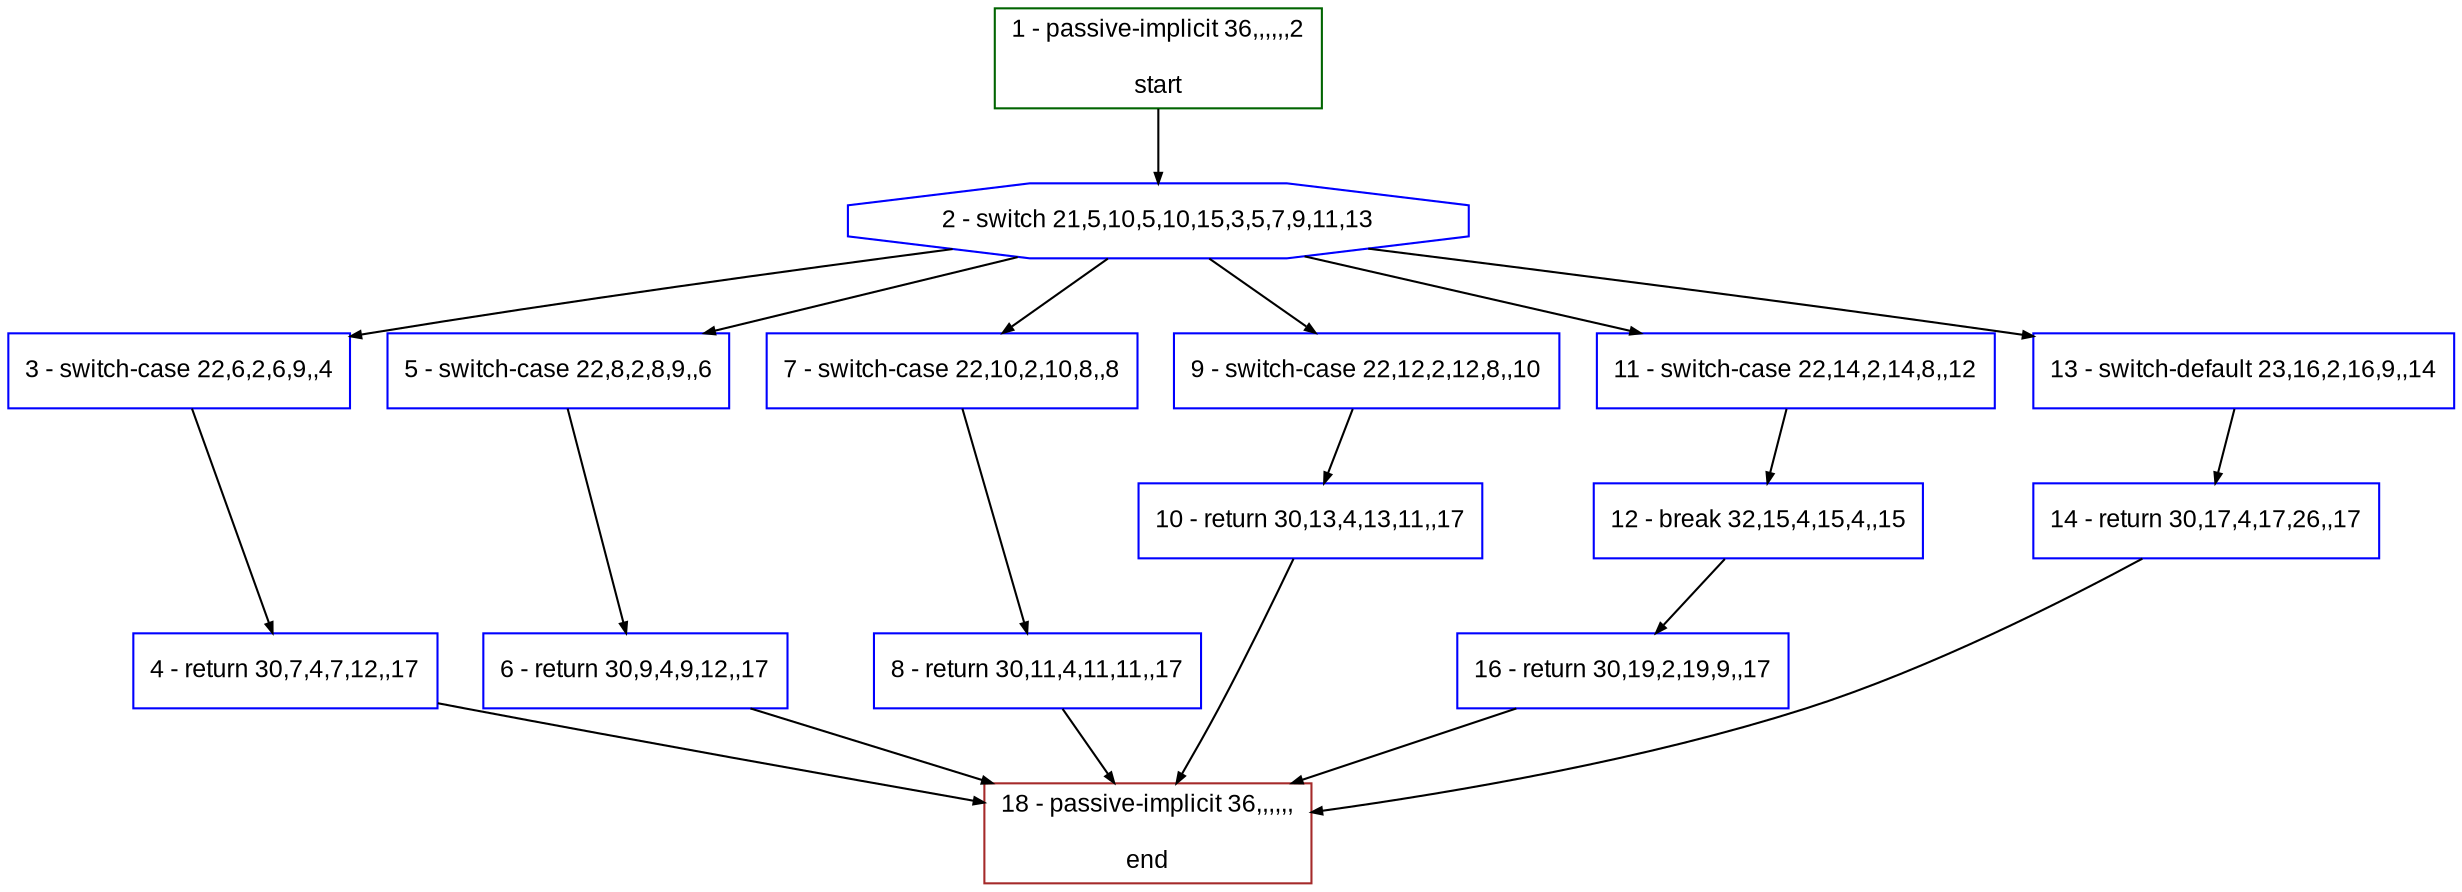 digraph "" {
  graph [bgcolor="white", fillcolor="#FFFFCC", pack="true", packmode="clust", fontname="Arial", label="", fontsize="12", compound="true", style="rounded,filled"];
  node [node_initialized="no", fillcolor="white", fontname="Arial", label="", color="grey", fontsize="12", fixedsize="false", compound="true", shape="rectangle", style="filled"];
  edge [arrowtail="none", lhead="", fontcolor="black", fontname="Arial", label="", color="black", fontsize="12", arrowhead="normal", arrowsize="0.5", compound="true", ltail="", dir="forward"];
  __N1 [fillcolor="#ffffff", label="2 - switch 21,5,10,5,10,15,3,5,7,9,11,13", color="#0000ff", shape="octagon", style="filled"];
  __N2 [fillcolor="#ffffff", label="1 - passive-implicit 36,,,,,,2\n\nstart", color="#006400", shape="box", style="filled"];
  __N3 [fillcolor="#ffffff", label="3 - switch-case 22,6,2,6,9,,4", color="#0000ff", shape="box", style="filled"];
  __N4 [fillcolor="#ffffff", label="5 - switch-case 22,8,2,8,9,,6", color="#0000ff", shape="box", style="filled"];
  __N5 [fillcolor="#ffffff", label="7 - switch-case 22,10,2,10,8,,8", color="#0000ff", shape="box", style="filled"];
  __N6 [fillcolor="#ffffff", label="9 - switch-case 22,12,2,12,8,,10", color="#0000ff", shape="box", style="filled"];
  __N7 [fillcolor="#ffffff", label="11 - switch-case 22,14,2,14,8,,12", color="#0000ff", shape="box", style="filled"];
  __N8 [fillcolor="#ffffff", label="13 - switch-default 23,16,2,16,9,,14", color="#0000ff", shape="box", style="filled"];
  __N9 [fillcolor="#ffffff", label="4 - return 30,7,4,7,12,,17", color="#0000ff", shape="box", style="filled"];
  __N10 [fillcolor="#ffffff", label="18 - passive-implicit 36,,,,,,\n\nend", color="#a52a2a", shape="box", style="filled"];
  __N11 [fillcolor="#ffffff", label="6 - return 30,9,4,9,12,,17", color="#0000ff", shape="box", style="filled"];
  __N12 [fillcolor="#ffffff", label="8 - return 30,11,4,11,11,,17", color="#0000ff", shape="box", style="filled"];
  __N13 [fillcolor="#ffffff", label="10 - return 30,13,4,13,11,,17", color="#0000ff", shape="box", style="filled"];
  __N14 [fillcolor="#ffffff", label="12 - break 32,15,4,15,4,,15", color="#0000ff", shape="box", style="filled"];
  __N15 [fillcolor="#ffffff", label="16 - return 30,19,2,19,9,,17", color="#0000ff", shape="box", style="filled"];
  __N16 [fillcolor="#ffffff", label="14 - return 30,17,4,17,26,,17", color="#0000ff", shape="box", style="filled"];
  __N2 -> __N1 [arrowtail="none", color="#000000", label="", arrowhead="normal", dir="forward"];
  __N1 -> __N3 [arrowtail="none", color="#000000", label="", arrowhead="normal", dir="forward"];
  __N1 -> __N4 [arrowtail="none", color="#000000", label="", arrowhead="normal", dir="forward"];
  __N1 -> __N5 [arrowtail="none", color="#000000", label="", arrowhead="normal", dir="forward"];
  __N1 -> __N6 [arrowtail="none", color="#000000", label="", arrowhead="normal", dir="forward"];
  __N1 -> __N7 [arrowtail="none", color="#000000", label="", arrowhead="normal", dir="forward"];
  __N1 -> __N8 [arrowtail="none", color="#000000", label="", arrowhead="normal", dir="forward"];
  __N3 -> __N9 [arrowtail="none", color="#000000", label="", arrowhead="normal", dir="forward"];
  __N9 -> __N10 [arrowtail="none", color="#000000", label="", arrowhead="normal", dir="forward"];
  __N4 -> __N11 [arrowtail="none", color="#000000", label="", arrowhead="normal", dir="forward"];
  __N11 -> __N10 [arrowtail="none", color="#000000", label="", arrowhead="normal", dir="forward"];
  __N5 -> __N12 [arrowtail="none", color="#000000", label="", arrowhead="normal", dir="forward"];
  __N12 -> __N10 [arrowtail="none", color="#000000", label="", arrowhead="normal", dir="forward"];
  __N6 -> __N13 [arrowtail="none", color="#000000", label="", arrowhead="normal", dir="forward"];
  __N13 -> __N10 [arrowtail="none", color="#000000", label="", arrowhead="normal", dir="forward"];
  __N7 -> __N14 [arrowtail="none", color="#000000", label="", arrowhead="normal", dir="forward"];
  __N14 -> __N15 [arrowtail="none", color="#000000", label="", arrowhead="normal", dir="forward"];
  __N8 -> __N16 [arrowtail="none", color="#000000", label="", arrowhead="normal", dir="forward"];
  __N16 -> __N10 [arrowtail="none", color="#000000", label="", arrowhead="normal", dir="forward"];
  __N15 -> __N10 [arrowtail="none", color="#000000", label="", arrowhead="normal", dir="forward"];
}

